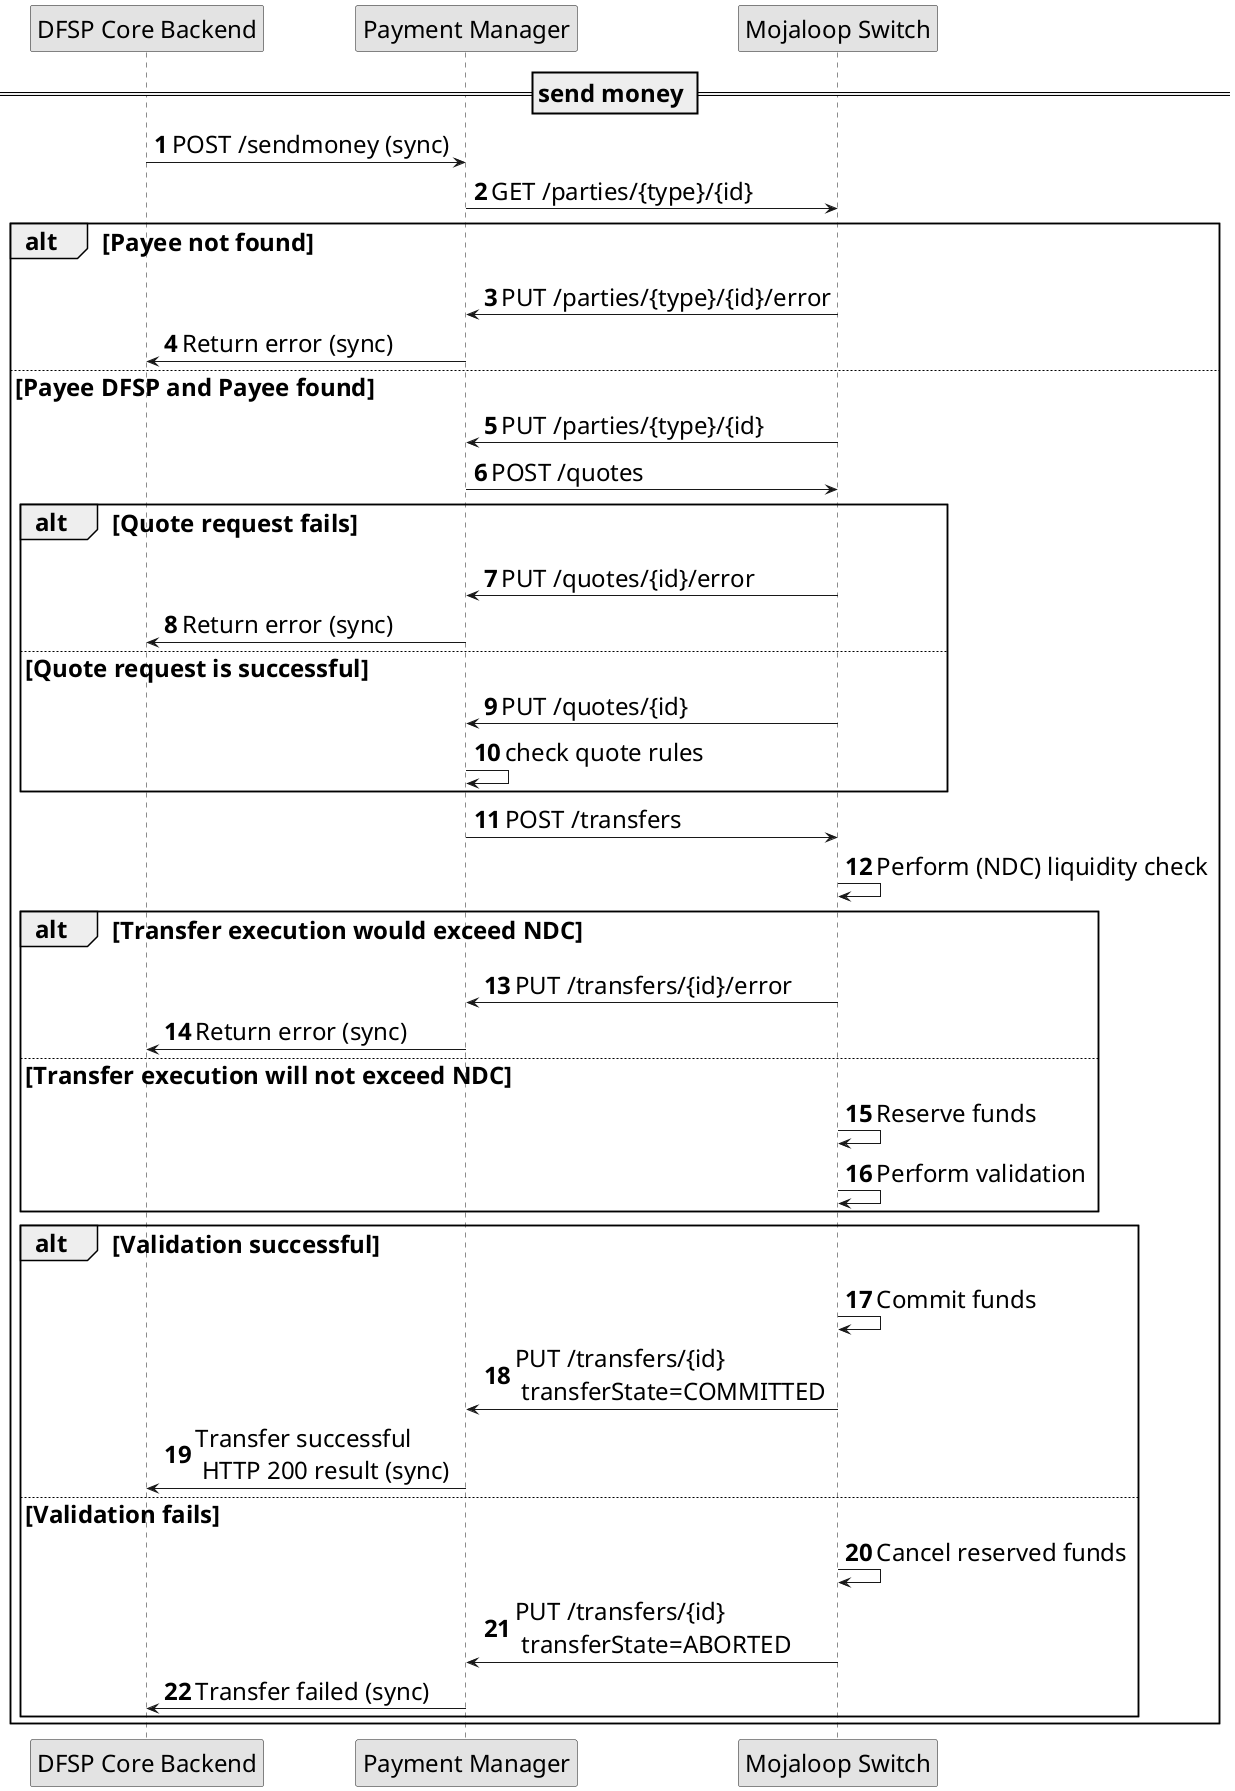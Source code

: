 @startuml

autonumber
skinparam activityFontSize 4
skinparam activityDiamondFontSize 30
skinparam activityArrowFontSize 24
skinparam defaultFontSize 24
skinparam noteFontSize 24
skinparam monochrome true

participant "DFSP Core Backend" as backend

participant "Payment Manager" as sob

participant "Mojaloop Switch" as sw


== send money ==

    backend -> sob: POST /sendmoney (sync)
    sob -> sw: GET /parties/{type}/{id}
    alt Payee not found
    sw -> sob: PUT /parties/{type}/{id}/error
    sob -> backend: Return error (sync)
    else Payee DFSP and Payee found
    sw -> sob: PUT /parties/{type}/{id}
    sob -> sw: POST /quotes
    alt Quote request fails
    sw -> sob: PUT /quotes/{id}/error
    sob -> backend: Return error (sync)
    else Quote request is successful
    sw -> sob: PUT /quotes/{id}
    sob -> sob: check quote rules
    end
    sob -> sw: POST /transfers
    sw -> sw: Perform (NDC) liquidity check
    alt Transfer execution would exceed NDC
    sw -> sob: PUT /transfers/{id}/error
    sob -> backend: Return error (sync)
    else Transfer execution will not exceed NDC
    sw -> sw: Reserve funds
    sw -> sw: Perform validation
    end
    alt Validation successful
    sw -> sw: Commit funds
    sw -> sob: PUT /transfers/{id} \n transferState=COMMITTED
    sob -> backend: Transfer successful \n HTTP 200 result (sync)
    else Validation fails
    sw -> sw: Cancel reserved funds
    sw -> sob: PUT /transfers/{id} \n transferState=ABORTED
    sob -> backend: Transfer failed (sync)
    end

    end

@enduml